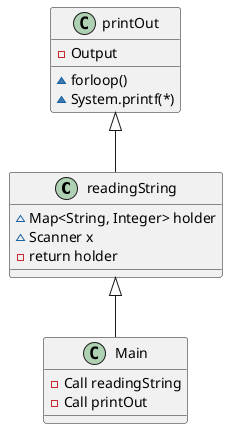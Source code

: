 @startuml
'https://plantuml.com/class-diagram

readingString <|-- Main
printOut <|-- readingString


class Main {
-Call readingString
-Call printOut
}

class readingString {
~Map<String, Integer> holder
~Scanner x
-return holder
}

class printOut {
~forloop()
~System.printf(*)
-Output
}


@enduml